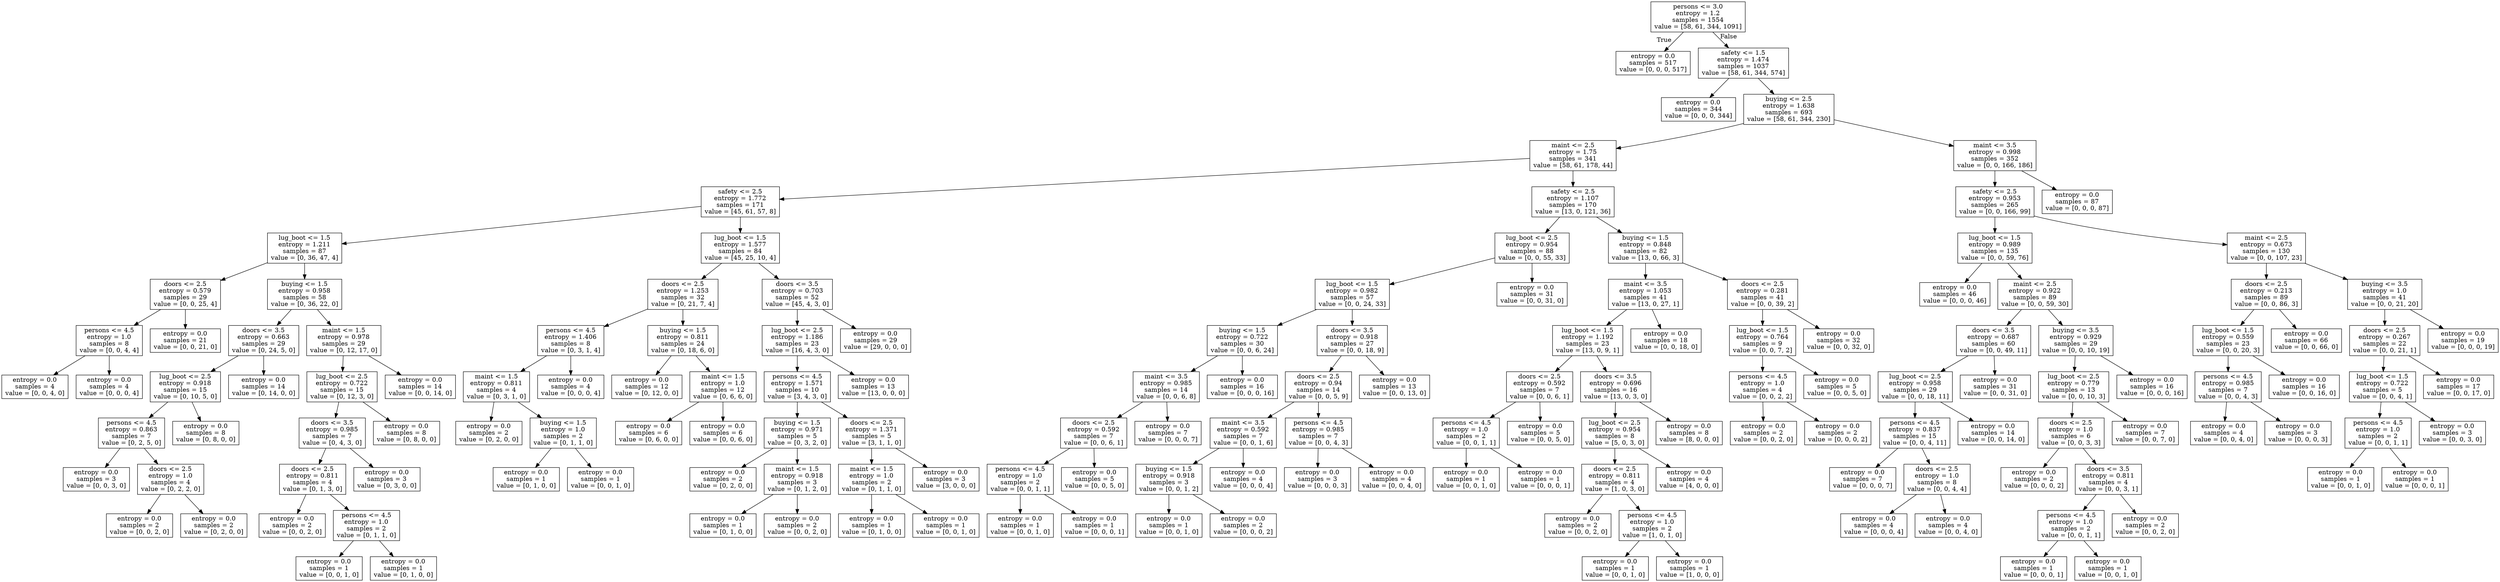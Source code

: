 digraph Tree {
node [shape=box] ;
0 [label="persons <= 3.0\nentropy = 1.2\nsamples = 1554\nvalue = [58, 61, 344, 1091]"] ;
1 [label="entropy = 0.0\nsamples = 517\nvalue = [0, 0, 0, 517]"] ;
0 -> 1 [labeldistance=2.5, labelangle=45, headlabel="True"] ;
2 [label="safety <= 1.5\nentropy = 1.474\nsamples = 1037\nvalue = [58, 61, 344, 574]"] ;
0 -> 2 [labeldistance=2.5, labelangle=-45, headlabel="False"] ;
3 [label="entropy = 0.0\nsamples = 344\nvalue = [0, 0, 0, 344]"] ;
2 -> 3 ;
4 [label="buying <= 2.5\nentropy = 1.638\nsamples = 693\nvalue = [58, 61, 344, 230]"] ;
2 -> 4 ;
5 [label="maint <= 2.5\nentropy = 1.75\nsamples = 341\nvalue = [58, 61, 178, 44]"] ;
4 -> 5 ;
6 [label="safety <= 2.5\nentropy = 1.772\nsamples = 171\nvalue = [45, 61, 57, 8]"] ;
5 -> 6 ;
7 [label="lug_boot <= 1.5\nentropy = 1.211\nsamples = 87\nvalue = [0, 36, 47, 4]"] ;
6 -> 7 ;
8 [label="doors <= 2.5\nentropy = 0.579\nsamples = 29\nvalue = [0, 0, 25, 4]"] ;
7 -> 8 ;
9 [label="persons <= 4.5\nentropy = 1.0\nsamples = 8\nvalue = [0, 0, 4, 4]"] ;
8 -> 9 ;
10 [label="entropy = 0.0\nsamples = 4\nvalue = [0, 0, 4, 0]"] ;
9 -> 10 ;
11 [label="entropy = 0.0\nsamples = 4\nvalue = [0, 0, 0, 4]"] ;
9 -> 11 ;
12 [label="entropy = 0.0\nsamples = 21\nvalue = [0, 0, 21, 0]"] ;
8 -> 12 ;
13 [label="buying <= 1.5\nentropy = 0.958\nsamples = 58\nvalue = [0, 36, 22, 0]"] ;
7 -> 13 ;
14 [label="doors <= 3.5\nentropy = 0.663\nsamples = 29\nvalue = [0, 24, 5, 0]"] ;
13 -> 14 ;
15 [label="lug_boot <= 2.5\nentropy = 0.918\nsamples = 15\nvalue = [0, 10, 5, 0]"] ;
14 -> 15 ;
16 [label="persons <= 4.5\nentropy = 0.863\nsamples = 7\nvalue = [0, 2, 5, 0]"] ;
15 -> 16 ;
17 [label="entropy = 0.0\nsamples = 3\nvalue = [0, 0, 3, 0]"] ;
16 -> 17 ;
18 [label="doors <= 2.5\nentropy = 1.0\nsamples = 4\nvalue = [0, 2, 2, 0]"] ;
16 -> 18 ;
19 [label="entropy = 0.0\nsamples = 2\nvalue = [0, 0, 2, 0]"] ;
18 -> 19 ;
20 [label="entropy = 0.0\nsamples = 2\nvalue = [0, 2, 0, 0]"] ;
18 -> 20 ;
21 [label="entropy = 0.0\nsamples = 8\nvalue = [0, 8, 0, 0]"] ;
15 -> 21 ;
22 [label="entropy = 0.0\nsamples = 14\nvalue = [0, 14, 0, 0]"] ;
14 -> 22 ;
23 [label="maint <= 1.5\nentropy = 0.978\nsamples = 29\nvalue = [0, 12, 17, 0]"] ;
13 -> 23 ;
24 [label="lug_boot <= 2.5\nentropy = 0.722\nsamples = 15\nvalue = [0, 12, 3, 0]"] ;
23 -> 24 ;
25 [label="doors <= 3.5\nentropy = 0.985\nsamples = 7\nvalue = [0, 4, 3, 0]"] ;
24 -> 25 ;
26 [label="doors <= 2.5\nentropy = 0.811\nsamples = 4\nvalue = [0, 1, 3, 0]"] ;
25 -> 26 ;
27 [label="entropy = 0.0\nsamples = 2\nvalue = [0, 0, 2, 0]"] ;
26 -> 27 ;
28 [label="persons <= 4.5\nentropy = 1.0\nsamples = 2\nvalue = [0, 1, 1, 0]"] ;
26 -> 28 ;
29 [label="entropy = 0.0\nsamples = 1\nvalue = [0, 0, 1, 0]"] ;
28 -> 29 ;
30 [label="entropy = 0.0\nsamples = 1\nvalue = [0, 1, 0, 0]"] ;
28 -> 30 ;
31 [label="entropy = 0.0\nsamples = 3\nvalue = [0, 3, 0, 0]"] ;
25 -> 31 ;
32 [label="entropy = 0.0\nsamples = 8\nvalue = [0, 8, 0, 0]"] ;
24 -> 32 ;
33 [label="entropy = 0.0\nsamples = 14\nvalue = [0, 0, 14, 0]"] ;
23 -> 33 ;
34 [label="lug_boot <= 1.5\nentropy = 1.577\nsamples = 84\nvalue = [45, 25, 10, 4]"] ;
6 -> 34 ;
35 [label="doors <= 2.5\nentropy = 1.253\nsamples = 32\nvalue = [0, 21, 7, 4]"] ;
34 -> 35 ;
36 [label="persons <= 4.5\nentropy = 1.406\nsamples = 8\nvalue = [0, 3, 1, 4]"] ;
35 -> 36 ;
37 [label="maint <= 1.5\nentropy = 0.811\nsamples = 4\nvalue = [0, 3, 1, 0]"] ;
36 -> 37 ;
38 [label="entropy = 0.0\nsamples = 2\nvalue = [0, 2, 0, 0]"] ;
37 -> 38 ;
39 [label="buying <= 1.5\nentropy = 1.0\nsamples = 2\nvalue = [0, 1, 1, 0]"] ;
37 -> 39 ;
40 [label="entropy = 0.0\nsamples = 1\nvalue = [0, 1, 0, 0]"] ;
39 -> 40 ;
41 [label="entropy = 0.0\nsamples = 1\nvalue = [0, 0, 1, 0]"] ;
39 -> 41 ;
42 [label="entropy = 0.0\nsamples = 4\nvalue = [0, 0, 0, 4]"] ;
36 -> 42 ;
43 [label="buying <= 1.5\nentropy = 0.811\nsamples = 24\nvalue = [0, 18, 6, 0]"] ;
35 -> 43 ;
44 [label="entropy = 0.0\nsamples = 12\nvalue = [0, 12, 0, 0]"] ;
43 -> 44 ;
45 [label="maint <= 1.5\nentropy = 1.0\nsamples = 12\nvalue = [0, 6, 6, 0]"] ;
43 -> 45 ;
46 [label="entropy = 0.0\nsamples = 6\nvalue = [0, 6, 0, 0]"] ;
45 -> 46 ;
47 [label="entropy = 0.0\nsamples = 6\nvalue = [0, 0, 6, 0]"] ;
45 -> 47 ;
48 [label="doors <= 3.5\nentropy = 0.703\nsamples = 52\nvalue = [45, 4, 3, 0]"] ;
34 -> 48 ;
49 [label="lug_boot <= 2.5\nentropy = 1.186\nsamples = 23\nvalue = [16, 4, 3, 0]"] ;
48 -> 49 ;
50 [label="persons <= 4.5\nentropy = 1.571\nsamples = 10\nvalue = [3, 4, 3, 0]"] ;
49 -> 50 ;
51 [label="buying <= 1.5\nentropy = 0.971\nsamples = 5\nvalue = [0, 3, 2, 0]"] ;
50 -> 51 ;
52 [label="entropy = 0.0\nsamples = 2\nvalue = [0, 2, 0, 0]"] ;
51 -> 52 ;
53 [label="maint <= 1.5\nentropy = 0.918\nsamples = 3\nvalue = [0, 1, 2, 0]"] ;
51 -> 53 ;
54 [label="entropy = 0.0\nsamples = 1\nvalue = [0, 1, 0, 0]"] ;
53 -> 54 ;
55 [label="entropy = 0.0\nsamples = 2\nvalue = [0, 0, 2, 0]"] ;
53 -> 55 ;
56 [label="doors <= 2.5\nentropy = 1.371\nsamples = 5\nvalue = [3, 1, 1, 0]"] ;
50 -> 56 ;
57 [label="maint <= 1.5\nentropy = 1.0\nsamples = 2\nvalue = [0, 1, 1, 0]"] ;
56 -> 57 ;
58 [label="entropy = 0.0\nsamples = 1\nvalue = [0, 1, 0, 0]"] ;
57 -> 58 ;
59 [label="entropy = 0.0\nsamples = 1\nvalue = [0, 0, 1, 0]"] ;
57 -> 59 ;
60 [label="entropy = 0.0\nsamples = 3\nvalue = [3, 0, 0, 0]"] ;
56 -> 60 ;
61 [label="entropy = 0.0\nsamples = 13\nvalue = [13, 0, 0, 0]"] ;
49 -> 61 ;
62 [label="entropy = 0.0\nsamples = 29\nvalue = [29, 0, 0, 0]"] ;
48 -> 62 ;
63 [label="safety <= 2.5\nentropy = 1.107\nsamples = 170\nvalue = [13, 0, 121, 36]"] ;
5 -> 63 ;
64 [label="lug_boot <= 2.5\nentropy = 0.954\nsamples = 88\nvalue = [0, 0, 55, 33]"] ;
63 -> 64 ;
65 [label="lug_boot <= 1.5\nentropy = 0.982\nsamples = 57\nvalue = [0, 0, 24, 33]"] ;
64 -> 65 ;
66 [label="buying <= 1.5\nentropy = 0.722\nsamples = 30\nvalue = [0, 0, 6, 24]"] ;
65 -> 66 ;
67 [label="maint <= 3.5\nentropy = 0.985\nsamples = 14\nvalue = [0, 0, 6, 8]"] ;
66 -> 67 ;
68 [label="doors <= 2.5\nentropy = 0.592\nsamples = 7\nvalue = [0, 0, 6, 1]"] ;
67 -> 68 ;
69 [label="persons <= 4.5\nentropy = 1.0\nsamples = 2\nvalue = [0, 0, 1, 1]"] ;
68 -> 69 ;
70 [label="entropy = 0.0\nsamples = 1\nvalue = [0, 0, 1, 0]"] ;
69 -> 70 ;
71 [label="entropy = 0.0\nsamples = 1\nvalue = [0, 0, 0, 1]"] ;
69 -> 71 ;
72 [label="entropy = 0.0\nsamples = 5\nvalue = [0, 0, 5, 0]"] ;
68 -> 72 ;
73 [label="entropy = 0.0\nsamples = 7\nvalue = [0, 0, 0, 7]"] ;
67 -> 73 ;
74 [label="entropy = 0.0\nsamples = 16\nvalue = [0, 0, 0, 16]"] ;
66 -> 74 ;
75 [label="doors <= 3.5\nentropy = 0.918\nsamples = 27\nvalue = [0, 0, 18, 9]"] ;
65 -> 75 ;
76 [label="doors <= 2.5\nentropy = 0.94\nsamples = 14\nvalue = [0, 0, 5, 9]"] ;
75 -> 76 ;
77 [label="maint <= 3.5\nentropy = 0.592\nsamples = 7\nvalue = [0, 0, 1, 6]"] ;
76 -> 77 ;
78 [label="buying <= 1.5\nentropy = 0.918\nsamples = 3\nvalue = [0, 0, 1, 2]"] ;
77 -> 78 ;
79 [label="entropy = 0.0\nsamples = 1\nvalue = [0, 0, 1, 0]"] ;
78 -> 79 ;
80 [label="entropy = 0.0\nsamples = 2\nvalue = [0, 0, 0, 2]"] ;
78 -> 80 ;
81 [label="entropy = 0.0\nsamples = 4\nvalue = [0, 0, 0, 4]"] ;
77 -> 81 ;
82 [label="persons <= 4.5\nentropy = 0.985\nsamples = 7\nvalue = [0, 0, 4, 3]"] ;
76 -> 82 ;
83 [label="entropy = 0.0\nsamples = 3\nvalue = [0, 0, 0, 3]"] ;
82 -> 83 ;
84 [label="entropy = 0.0\nsamples = 4\nvalue = [0, 0, 4, 0]"] ;
82 -> 84 ;
85 [label="entropy = 0.0\nsamples = 13\nvalue = [0, 0, 13, 0]"] ;
75 -> 85 ;
86 [label="entropy = 0.0\nsamples = 31\nvalue = [0, 0, 31, 0]"] ;
64 -> 86 ;
87 [label="buying <= 1.5\nentropy = 0.848\nsamples = 82\nvalue = [13, 0, 66, 3]"] ;
63 -> 87 ;
88 [label="maint <= 3.5\nentropy = 1.053\nsamples = 41\nvalue = [13, 0, 27, 1]"] ;
87 -> 88 ;
89 [label="lug_boot <= 1.5\nentropy = 1.192\nsamples = 23\nvalue = [13, 0, 9, 1]"] ;
88 -> 89 ;
90 [label="doors <= 2.5\nentropy = 0.592\nsamples = 7\nvalue = [0, 0, 6, 1]"] ;
89 -> 90 ;
91 [label="persons <= 4.5\nentropy = 1.0\nsamples = 2\nvalue = [0, 0, 1, 1]"] ;
90 -> 91 ;
92 [label="entropy = 0.0\nsamples = 1\nvalue = [0, 0, 1, 0]"] ;
91 -> 92 ;
93 [label="entropy = 0.0\nsamples = 1\nvalue = [0, 0, 0, 1]"] ;
91 -> 93 ;
94 [label="entropy = 0.0\nsamples = 5\nvalue = [0, 0, 5, 0]"] ;
90 -> 94 ;
95 [label="doors <= 3.5\nentropy = 0.696\nsamples = 16\nvalue = [13, 0, 3, 0]"] ;
89 -> 95 ;
96 [label="lug_boot <= 2.5\nentropy = 0.954\nsamples = 8\nvalue = [5, 0, 3, 0]"] ;
95 -> 96 ;
97 [label="doors <= 2.5\nentropy = 0.811\nsamples = 4\nvalue = [1, 0, 3, 0]"] ;
96 -> 97 ;
98 [label="entropy = 0.0\nsamples = 2\nvalue = [0, 0, 2, 0]"] ;
97 -> 98 ;
99 [label="persons <= 4.5\nentropy = 1.0\nsamples = 2\nvalue = [1, 0, 1, 0]"] ;
97 -> 99 ;
100 [label="entropy = 0.0\nsamples = 1\nvalue = [0, 0, 1, 0]"] ;
99 -> 100 ;
101 [label="entropy = 0.0\nsamples = 1\nvalue = [1, 0, 0, 0]"] ;
99 -> 101 ;
102 [label="entropy = 0.0\nsamples = 4\nvalue = [4, 0, 0, 0]"] ;
96 -> 102 ;
103 [label="entropy = 0.0\nsamples = 8\nvalue = [8, 0, 0, 0]"] ;
95 -> 103 ;
104 [label="entropy = 0.0\nsamples = 18\nvalue = [0, 0, 18, 0]"] ;
88 -> 104 ;
105 [label="doors <= 2.5\nentropy = 0.281\nsamples = 41\nvalue = [0, 0, 39, 2]"] ;
87 -> 105 ;
106 [label="lug_boot <= 1.5\nentropy = 0.764\nsamples = 9\nvalue = [0, 0, 7, 2]"] ;
105 -> 106 ;
107 [label="persons <= 4.5\nentropy = 1.0\nsamples = 4\nvalue = [0, 0, 2, 2]"] ;
106 -> 107 ;
108 [label="entropy = 0.0\nsamples = 2\nvalue = [0, 0, 2, 0]"] ;
107 -> 108 ;
109 [label="entropy = 0.0\nsamples = 2\nvalue = [0, 0, 0, 2]"] ;
107 -> 109 ;
110 [label="entropy = 0.0\nsamples = 5\nvalue = [0, 0, 5, 0]"] ;
106 -> 110 ;
111 [label="entropy = 0.0\nsamples = 32\nvalue = [0, 0, 32, 0]"] ;
105 -> 111 ;
112 [label="maint <= 3.5\nentropy = 0.998\nsamples = 352\nvalue = [0, 0, 166, 186]"] ;
4 -> 112 ;
113 [label="safety <= 2.5\nentropy = 0.953\nsamples = 265\nvalue = [0, 0, 166, 99]"] ;
112 -> 113 ;
114 [label="lug_boot <= 1.5\nentropy = 0.989\nsamples = 135\nvalue = [0, 0, 59, 76]"] ;
113 -> 114 ;
115 [label="entropy = 0.0\nsamples = 46\nvalue = [0, 0, 0, 46]"] ;
114 -> 115 ;
116 [label="maint <= 2.5\nentropy = 0.922\nsamples = 89\nvalue = [0, 0, 59, 30]"] ;
114 -> 116 ;
117 [label="doors <= 3.5\nentropy = 0.687\nsamples = 60\nvalue = [0, 0, 49, 11]"] ;
116 -> 117 ;
118 [label="lug_boot <= 2.5\nentropy = 0.958\nsamples = 29\nvalue = [0, 0, 18, 11]"] ;
117 -> 118 ;
119 [label="persons <= 4.5\nentropy = 0.837\nsamples = 15\nvalue = [0, 0, 4, 11]"] ;
118 -> 119 ;
120 [label="entropy = 0.0\nsamples = 7\nvalue = [0, 0, 0, 7]"] ;
119 -> 120 ;
121 [label="doors <= 2.5\nentropy = 1.0\nsamples = 8\nvalue = [0, 0, 4, 4]"] ;
119 -> 121 ;
122 [label="entropy = 0.0\nsamples = 4\nvalue = [0, 0, 0, 4]"] ;
121 -> 122 ;
123 [label="entropy = 0.0\nsamples = 4\nvalue = [0, 0, 4, 0]"] ;
121 -> 123 ;
124 [label="entropy = 0.0\nsamples = 14\nvalue = [0, 0, 14, 0]"] ;
118 -> 124 ;
125 [label="entropy = 0.0\nsamples = 31\nvalue = [0, 0, 31, 0]"] ;
117 -> 125 ;
126 [label="buying <= 3.5\nentropy = 0.929\nsamples = 29\nvalue = [0, 0, 10, 19]"] ;
116 -> 126 ;
127 [label="lug_boot <= 2.5\nentropy = 0.779\nsamples = 13\nvalue = [0, 0, 10, 3]"] ;
126 -> 127 ;
128 [label="doors <= 2.5\nentropy = 1.0\nsamples = 6\nvalue = [0, 0, 3, 3]"] ;
127 -> 128 ;
129 [label="entropy = 0.0\nsamples = 2\nvalue = [0, 0, 0, 2]"] ;
128 -> 129 ;
130 [label="doors <= 3.5\nentropy = 0.811\nsamples = 4\nvalue = [0, 0, 3, 1]"] ;
128 -> 130 ;
131 [label="persons <= 4.5\nentropy = 1.0\nsamples = 2\nvalue = [0, 0, 1, 1]"] ;
130 -> 131 ;
132 [label="entropy = 0.0\nsamples = 1\nvalue = [0, 0, 0, 1]"] ;
131 -> 132 ;
133 [label="entropy = 0.0\nsamples = 1\nvalue = [0, 0, 1, 0]"] ;
131 -> 133 ;
134 [label="entropy = 0.0\nsamples = 2\nvalue = [0, 0, 2, 0]"] ;
130 -> 134 ;
135 [label="entropy = 0.0\nsamples = 7\nvalue = [0, 0, 7, 0]"] ;
127 -> 135 ;
136 [label="entropy = 0.0\nsamples = 16\nvalue = [0, 0, 0, 16]"] ;
126 -> 136 ;
137 [label="maint <= 2.5\nentropy = 0.673\nsamples = 130\nvalue = [0, 0, 107, 23]"] ;
113 -> 137 ;
138 [label="doors <= 2.5\nentropy = 0.213\nsamples = 89\nvalue = [0, 0, 86, 3]"] ;
137 -> 138 ;
139 [label="lug_boot <= 1.5\nentropy = 0.559\nsamples = 23\nvalue = [0, 0, 20, 3]"] ;
138 -> 139 ;
140 [label="persons <= 4.5\nentropy = 0.985\nsamples = 7\nvalue = [0, 0, 4, 3]"] ;
139 -> 140 ;
141 [label="entropy = 0.0\nsamples = 4\nvalue = [0, 0, 4, 0]"] ;
140 -> 141 ;
142 [label="entropy = 0.0\nsamples = 3\nvalue = [0, 0, 0, 3]"] ;
140 -> 142 ;
143 [label="entropy = 0.0\nsamples = 16\nvalue = [0, 0, 16, 0]"] ;
139 -> 143 ;
144 [label="entropy = 0.0\nsamples = 66\nvalue = [0, 0, 66, 0]"] ;
138 -> 144 ;
145 [label="buying <= 3.5\nentropy = 1.0\nsamples = 41\nvalue = [0, 0, 21, 20]"] ;
137 -> 145 ;
146 [label="doors <= 2.5\nentropy = 0.267\nsamples = 22\nvalue = [0, 0, 21, 1]"] ;
145 -> 146 ;
147 [label="lug_boot <= 1.5\nentropy = 0.722\nsamples = 5\nvalue = [0, 0, 4, 1]"] ;
146 -> 147 ;
148 [label="persons <= 4.5\nentropy = 1.0\nsamples = 2\nvalue = [0, 0, 1, 1]"] ;
147 -> 148 ;
149 [label="entropy = 0.0\nsamples = 1\nvalue = [0, 0, 1, 0]"] ;
148 -> 149 ;
150 [label="entropy = 0.0\nsamples = 1\nvalue = [0, 0, 0, 1]"] ;
148 -> 150 ;
151 [label="entropy = 0.0\nsamples = 3\nvalue = [0, 0, 3, 0]"] ;
147 -> 151 ;
152 [label="entropy = 0.0\nsamples = 17\nvalue = [0, 0, 17, 0]"] ;
146 -> 152 ;
153 [label="entropy = 0.0\nsamples = 19\nvalue = [0, 0, 0, 19]"] ;
145 -> 153 ;
154 [label="entropy = 0.0\nsamples = 87\nvalue = [0, 0, 0, 87]"] ;
112 -> 154 ;
}